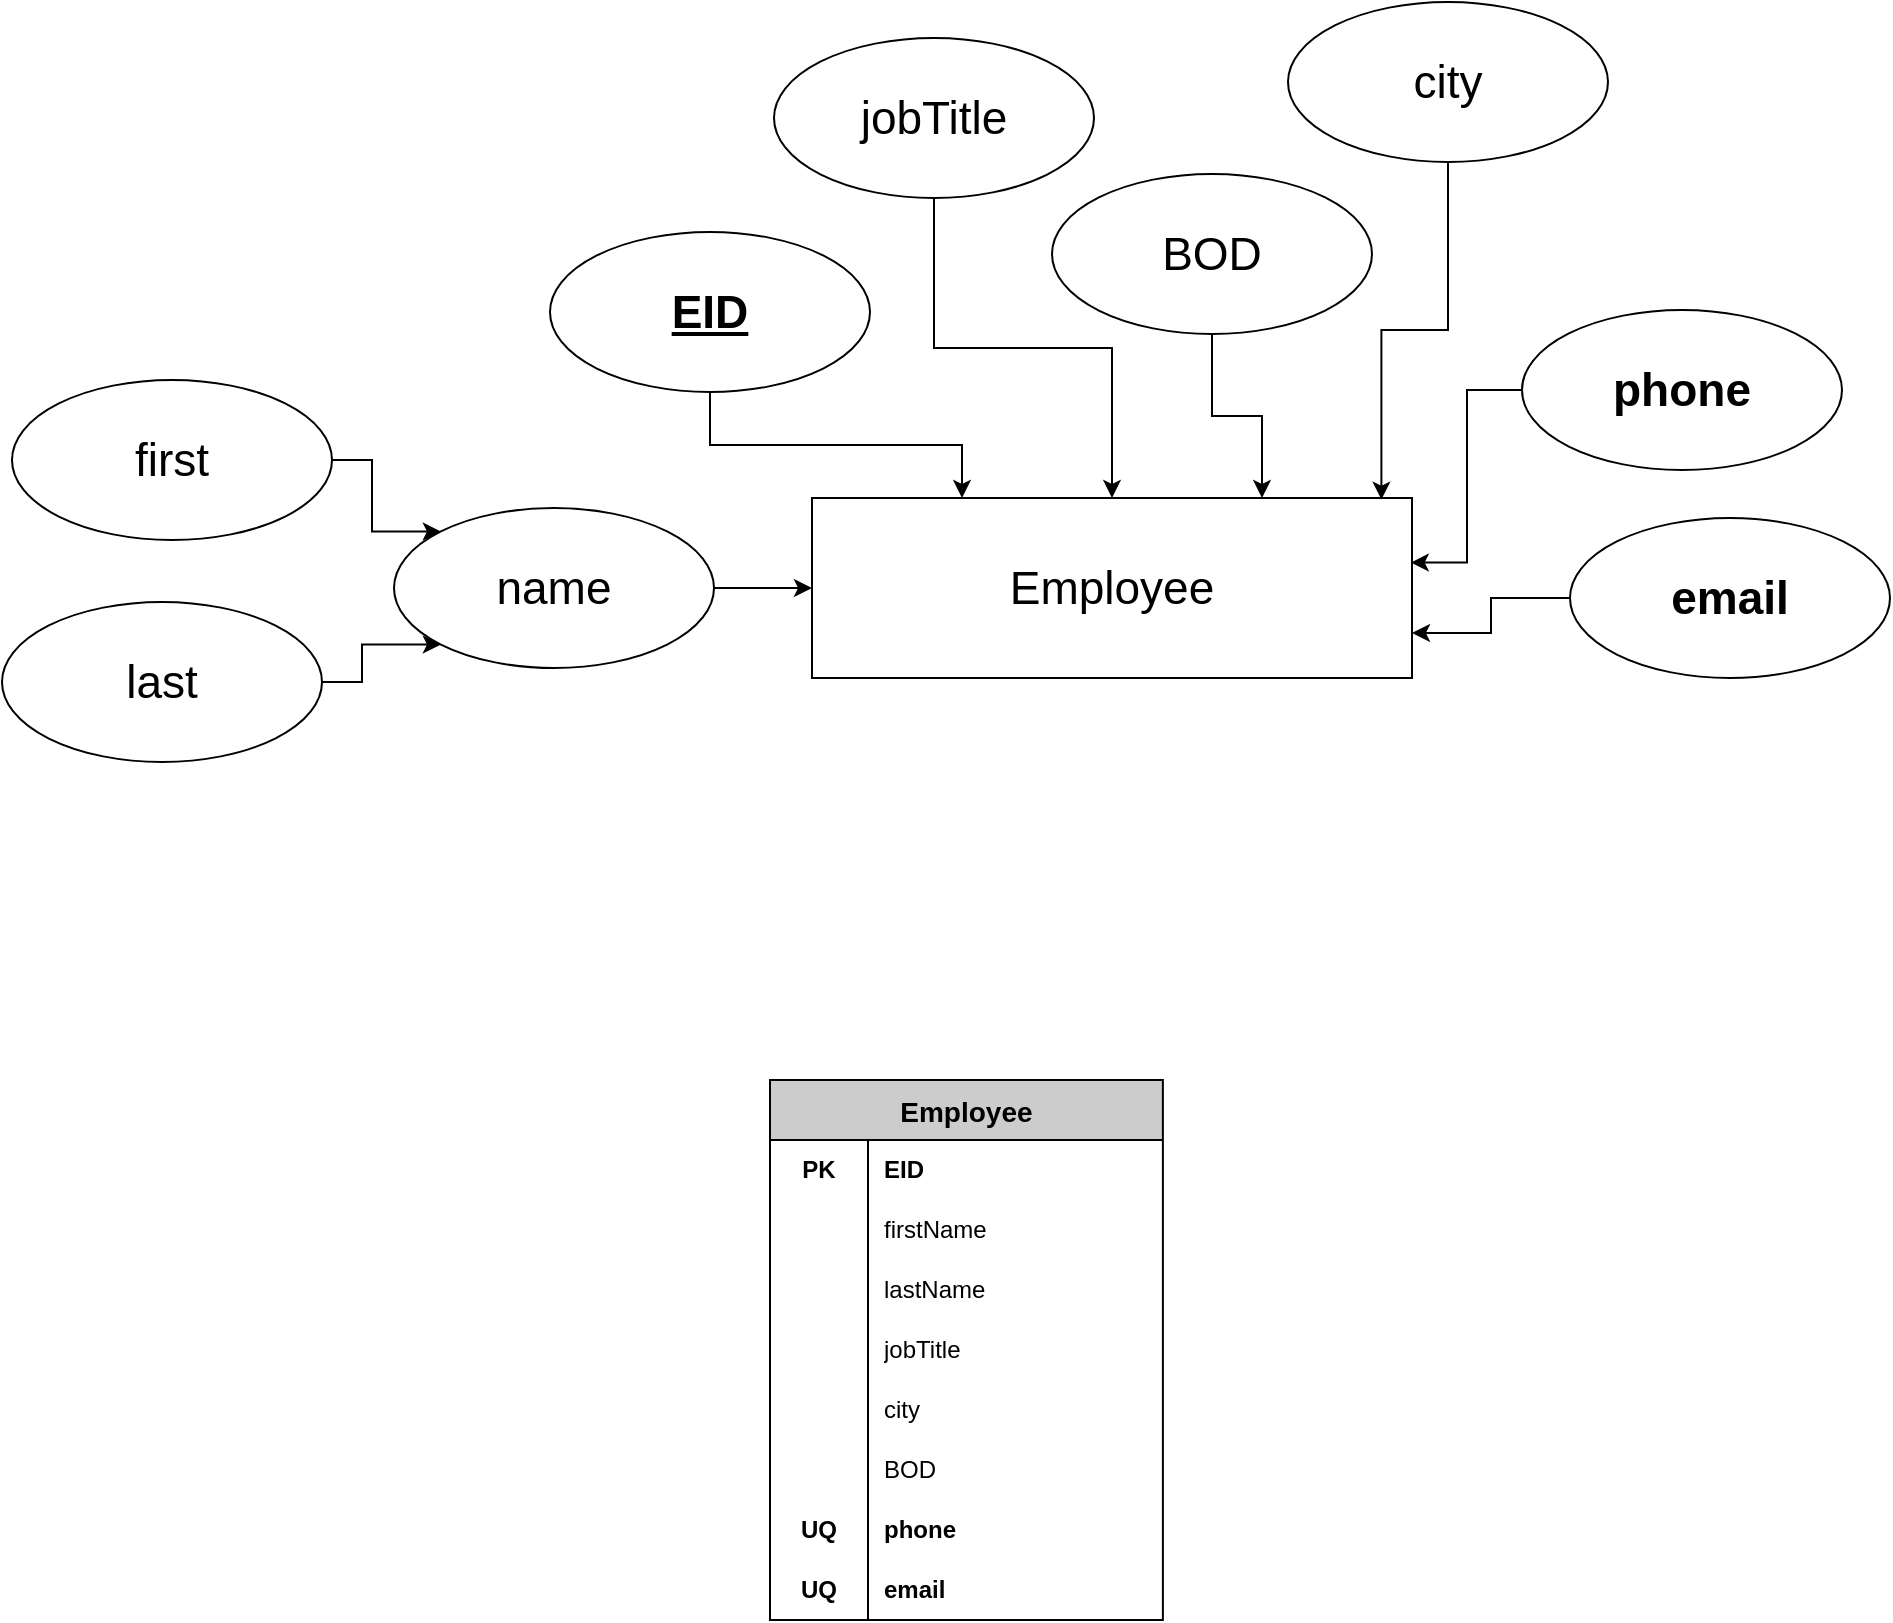 <mxfile version="17.2.1" type="device"><diagram id="8RjbIK5QXrq4JkLx28KR" name="Page-1"><mxGraphModel dx="1038" dy="689" grid="0" gridSize="10" guides="1" tooltips="1" connect="1" arrows="1" fold="1" page="1" pageScale="1" pageWidth="2000" pageHeight="2000" math="0" shadow="0"><root><mxCell id="0"/><mxCell id="1" parent="0"/><mxCell id="9Mw6o8pSHjOCwSvUzz3K-1" value="&lt;font style=&quot;font-size: 23px&quot;&gt;Employee&lt;/font&gt;" style="rounded=0;whiteSpace=wrap;html=1;" vertex="1" parent="1"><mxGeometry x="581" y="587" width="300" height="90" as="geometry"/></mxCell><mxCell id="9Mw6o8pSHjOCwSvUzz3K-3" style="edgeStyle=orthogonalEdgeStyle;rounded=0;orthogonalLoop=1;jettySize=auto;html=1;entryX=0.25;entryY=0;entryDx=0;entryDy=0;fontSize=23;" edge="1" parent="1" source="9Mw6o8pSHjOCwSvUzz3K-2" target="9Mw6o8pSHjOCwSvUzz3K-1"><mxGeometry relative="1" as="geometry"/></mxCell><mxCell id="9Mw6o8pSHjOCwSvUzz3K-2" value="&lt;u&gt;&lt;b&gt;EID&lt;/b&gt;&lt;/u&gt;" style="ellipse;whiteSpace=wrap;html=1;fontSize=23;" vertex="1" parent="1"><mxGeometry x="450" y="454" width="160" height="80" as="geometry"/></mxCell><mxCell id="9Mw6o8pSHjOCwSvUzz3K-8" style="edgeStyle=orthogonalEdgeStyle;rounded=0;orthogonalLoop=1;jettySize=auto;html=1;entryX=0;entryY=0;entryDx=0;entryDy=0;fontSize=23;" edge="1" parent="1" source="9Mw6o8pSHjOCwSvUzz3K-4" target="9Mw6o8pSHjOCwSvUzz3K-6"><mxGeometry relative="1" as="geometry"/></mxCell><mxCell id="9Mw6o8pSHjOCwSvUzz3K-4" value="first" style="ellipse;whiteSpace=wrap;html=1;fontSize=23;" vertex="1" parent="1"><mxGeometry x="181" y="528" width="160" height="80" as="geometry"/></mxCell><mxCell id="9Mw6o8pSHjOCwSvUzz3K-9" style="edgeStyle=orthogonalEdgeStyle;rounded=0;orthogonalLoop=1;jettySize=auto;html=1;entryX=0;entryY=1;entryDx=0;entryDy=0;fontSize=23;" edge="1" parent="1" source="9Mw6o8pSHjOCwSvUzz3K-5" target="9Mw6o8pSHjOCwSvUzz3K-6"><mxGeometry relative="1" as="geometry"/></mxCell><mxCell id="9Mw6o8pSHjOCwSvUzz3K-5" value="last" style="ellipse;whiteSpace=wrap;html=1;fontSize=23;" vertex="1" parent="1"><mxGeometry x="176" y="639" width="160" height="80" as="geometry"/></mxCell><mxCell id="9Mw6o8pSHjOCwSvUzz3K-7" style="edgeStyle=orthogonalEdgeStyle;rounded=0;orthogonalLoop=1;jettySize=auto;html=1;entryX=0;entryY=0.5;entryDx=0;entryDy=0;fontSize=23;" edge="1" parent="1" source="9Mw6o8pSHjOCwSvUzz3K-6" target="9Mw6o8pSHjOCwSvUzz3K-1"><mxGeometry relative="1" as="geometry"/></mxCell><mxCell id="9Mw6o8pSHjOCwSvUzz3K-6" value="name" style="ellipse;whiteSpace=wrap;html=1;fontSize=23;" vertex="1" parent="1"><mxGeometry x="372" y="592" width="160" height="80" as="geometry"/></mxCell><mxCell id="9Mw6o8pSHjOCwSvUzz3K-11" style="edgeStyle=orthogonalEdgeStyle;rounded=0;orthogonalLoop=1;jettySize=auto;html=1;fontSize=23;" edge="1" parent="1" source="9Mw6o8pSHjOCwSvUzz3K-10" target="9Mw6o8pSHjOCwSvUzz3K-1"><mxGeometry relative="1" as="geometry"/></mxCell><mxCell id="9Mw6o8pSHjOCwSvUzz3K-10" value="jobTitle" style="ellipse;whiteSpace=wrap;html=1;fontSize=23;" vertex="1" parent="1"><mxGeometry x="562" y="357" width="160" height="80" as="geometry"/></mxCell><mxCell id="9Mw6o8pSHjOCwSvUzz3K-13" style="edgeStyle=orthogonalEdgeStyle;rounded=0;orthogonalLoop=1;jettySize=auto;html=1;entryX=0.75;entryY=0;entryDx=0;entryDy=0;fontSize=23;" edge="1" parent="1" source="9Mw6o8pSHjOCwSvUzz3K-12" target="9Mw6o8pSHjOCwSvUzz3K-1"><mxGeometry relative="1" as="geometry"/></mxCell><mxCell id="9Mw6o8pSHjOCwSvUzz3K-12" value="BOD" style="ellipse;whiteSpace=wrap;html=1;fontSize=23;" vertex="1" parent="1"><mxGeometry x="701" y="425" width="160" height="80" as="geometry"/></mxCell><mxCell id="9Mw6o8pSHjOCwSvUzz3K-15" style="edgeStyle=orthogonalEdgeStyle;rounded=0;orthogonalLoop=1;jettySize=auto;html=1;entryX=0.998;entryY=0.359;entryDx=0;entryDy=0;entryPerimeter=0;fontSize=23;" edge="1" parent="1" source="9Mw6o8pSHjOCwSvUzz3K-14" target="9Mw6o8pSHjOCwSvUzz3K-1"><mxGeometry relative="1" as="geometry"/></mxCell><mxCell id="9Mw6o8pSHjOCwSvUzz3K-14" value="&lt;b&gt;phone&lt;/b&gt;" style="ellipse;whiteSpace=wrap;html=1;fontSize=23;" vertex="1" parent="1"><mxGeometry x="936" y="493" width="160" height="80" as="geometry"/></mxCell><mxCell id="9Mw6o8pSHjOCwSvUzz3K-17" style="edgeStyle=orthogonalEdgeStyle;rounded=0;orthogonalLoop=1;jettySize=auto;html=1;entryX=1;entryY=0.75;entryDx=0;entryDy=0;fontSize=23;" edge="1" parent="1" source="9Mw6o8pSHjOCwSvUzz3K-16" target="9Mw6o8pSHjOCwSvUzz3K-1"><mxGeometry relative="1" as="geometry"/></mxCell><mxCell id="9Mw6o8pSHjOCwSvUzz3K-16" value="&lt;b&gt;email&lt;/b&gt;" style="ellipse;whiteSpace=wrap;html=1;fontSize=23;" vertex="1" parent="1"><mxGeometry x="960" y="597" width="160" height="80" as="geometry"/></mxCell><mxCell id="9Mw6o8pSHjOCwSvUzz3K-22" value="Employee" style="shape=table;startSize=30;container=1;collapsible=0;childLayout=tableLayout;fixedRows=1;rowLines=0;fontStyle=1;rounded=0;shadow=0;labelBackgroundColor=none;labelBorderColor=none;sketch=0;strokeColor=default;strokeWidth=1;fillColor=#CCCCCC;gradientColor=none;gradientDirection=radial;fontSize=14;" vertex="1" parent="1"><mxGeometry x="560" y="878" width="196.44" height="270" as="geometry"/></mxCell><mxCell id="9Mw6o8pSHjOCwSvUzz3K-23" value="" style="shape=tableRow;horizontal=0;startSize=0;swimlaneHead=0;swimlaneBody=0;top=0;left=0;bottom=0;right=0;collapsible=0;dropTarget=0;fillColor=none;points=[[0,0.5],[1,0.5]];portConstraint=eastwest;rounded=0;shadow=0;labelBackgroundColor=none;labelBorderColor=none;sketch=0;strokeColor=default;strokeWidth=1;" vertex="1" parent="9Mw6o8pSHjOCwSvUzz3K-22"><mxGeometry y="30" width="196.44" height="30" as="geometry"/></mxCell><mxCell id="9Mw6o8pSHjOCwSvUzz3K-24" value="&lt;b&gt;PK&lt;/b&gt;" style="shape=partialRectangle;html=1;whiteSpace=wrap;connectable=0;fillColor=none;top=0;left=0;bottom=0;right=0;overflow=hidden;rounded=0;shadow=0;labelBackgroundColor=none;labelBorderColor=none;sketch=0;strokeColor=default;strokeWidth=1;" vertex="1" parent="9Mw6o8pSHjOCwSvUzz3K-23"><mxGeometry width="49" height="30" as="geometry"><mxRectangle width="49" height="30" as="alternateBounds"/></mxGeometry></mxCell><mxCell id="9Mw6o8pSHjOCwSvUzz3K-25" value="&lt;b&gt;EID&lt;/b&gt;" style="shape=partialRectangle;html=1;whiteSpace=wrap;connectable=0;fillColor=none;top=0;left=0;bottom=0;right=0;align=left;spacingLeft=6;overflow=hidden;rounded=0;shadow=0;labelBackgroundColor=none;labelBorderColor=none;sketch=0;strokeColor=default;strokeWidth=1;fontSize=12;" vertex="1" parent="9Mw6o8pSHjOCwSvUzz3K-23"><mxGeometry x="49" width="147" height="30" as="geometry"><mxRectangle width="147" height="30" as="alternateBounds"/></mxGeometry></mxCell><mxCell id="9Mw6o8pSHjOCwSvUzz3K-29" value="" style="shape=tableRow;horizontal=0;startSize=0;swimlaneHead=0;swimlaneBody=0;top=0;left=0;bottom=0;right=0;collapsible=0;dropTarget=0;fillColor=none;points=[[0,0.5],[1,0.5]];portConstraint=eastwest;rounded=0;shadow=0;labelBackgroundColor=none;labelBorderColor=none;sketch=0;strokeColor=default;strokeWidth=1;" vertex="1" parent="9Mw6o8pSHjOCwSvUzz3K-22"><mxGeometry y="60" width="196.44" height="30" as="geometry"/></mxCell><mxCell id="9Mw6o8pSHjOCwSvUzz3K-30" value="" style="shape=partialRectangle;html=1;whiteSpace=wrap;connectable=0;fillColor=none;top=0;left=0;bottom=0;right=0;overflow=hidden;rounded=0;shadow=0;labelBackgroundColor=none;labelBorderColor=none;sketch=0;strokeColor=default;strokeWidth=1;" vertex="1" parent="9Mw6o8pSHjOCwSvUzz3K-29"><mxGeometry width="49" height="30" as="geometry"><mxRectangle width="49" height="30" as="alternateBounds"/></mxGeometry></mxCell><mxCell id="9Mw6o8pSHjOCwSvUzz3K-31" value="firstName" style="shape=partialRectangle;html=1;whiteSpace=wrap;connectable=0;fillColor=none;top=0;left=0;bottom=0;right=0;align=left;spacingLeft=6;overflow=hidden;rounded=0;shadow=0;labelBackgroundColor=none;labelBorderColor=none;sketch=0;strokeColor=default;strokeWidth=1;fontSize=12;" vertex="1" parent="9Mw6o8pSHjOCwSvUzz3K-29"><mxGeometry x="49" width="147" height="30" as="geometry"><mxRectangle width="147" height="30" as="alternateBounds"/></mxGeometry></mxCell><mxCell id="9Mw6o8pSHjOCwSvUzz3K-32" value="" style="shape=tableRow;horizontal=0;startSize=0;swimlaneHead=0;swimlaneBody=0;top=0;left=0;bottom=0;right=0;collapsible=0;dropTarget=0;fillColor=none;points=[[0,0.5],[1,0.5]];portConstraint=eastwest;rounded=0;shadow=0;labelBackgroundColor=none;labelBorderColor=none;sketch=0;strokeColor=default;strokeWidth=1;" vertex="1" parent="9Mw6o8pSHjOCwSvUzz3K-22"><mxGeometry y="90" width="196.44" height="30" as="geometry"/></mxCell><mxCell id="9Mw6o8pSHjOCwSvUzz3K-33" value="" style="shape=partialRectangle;html=1;whiteSpace=wrap;connectable=0;fillColor=none;top=0;left=0;bottom=0;right=0;overflow=hidden;rounded=0;shadow=0;labelBackgroundColor=none;labelBorderColor=none;sketch=0;strokeColor=default;strokeWidth=1;" vertex="1" parent="9Mw6o8pSHjOCwSvUzz3K-32"><mxGeometry width="49" height="30" as="geometry"><mxRectangle width="49" height="30" as="alternateBounds"/></mxGeometry></mxCell><mxCell id="9Mw6o8pSHjOCwSvUzz3K-34" value="lastName" style="shape=partialRectangle;html=1;whiteSpace=wrap;connectable=0;fillColor=none;top=0;left=0;bottom=0;right=0;align=left;spacingLeft=6;overflow=hidden;rounded=0;shadow=0;labelBackgroundColor=none;labelBorderColor=none;sketch=0;strokeColor=default;strokeWidth=1;fontSize=12;" vertex="1" parent="9Mw6o8pSHjOCwSvUzz3K-32"><mxGeometry x="49" width="147" height="30" as="geometry"><mxRectangle width="147" height="30" as="alternateBounds"/></mxGeometry></mxCell><mxCell id="9Mw6o8pSHjOCwSvUzz3K-35" value="" style="shape=tableRow;horizontal=0;startSize=0;swimlaneHead=0;swimlaneBody=0;top=0;left=0;bottom=0;right=0;collapsible=0;dropTarget=0;fillColor=none;points=[[0,0.5],[1,0.5]];portConstraint=eastwest;rounded=0;shadow=0;labelBackgroundColor=none;labelBorderColor=none;sketch=0;strokeColor=default;strokeWidth=1;" vertex="1" parent="9Mw6o8pSHjOCwSvUzz3K-22"><mxGeometry y="120" width="196.44" height="30" as="geometry"/></mxCell><mxCell id="9Mw6o8pSHjOCwSvUzz3K-36" value="" style="shape=partialRectangle;html=1;whiteSpace=wrap;connectable=0;fillColor=none;top=0;left=0;bottom=0;right=0;overflow=hidden;rounded=0;shadow=0;labelBackgroundColor=none;labelBorderColor=none;sketch=0;strokeColor=default;strokeWidth=1;" vertex="1" parent="9Mw6o8pSHjOCwSvUzz3K-35"><mxGeometry width="49" height="30" as="geometry"><mxRectangle width="49" height="30" as="alternateBounds"/></mxGeometry></mxCell><mxCell id="9Mw6o8pSHjOCwSvUzz3K-37" value="jobTitle" style="shape=partialRectangle;html=1;whiteSpace=wrap;connectable=0;fillColor=none;top=0;left=0;bottom=0;right=0;align=left;spacingLeft=6;overflow=hidden;rounded=0;shadow=0;labelBackgroundColor=none;labelBorderColor=none;sketch=0;strokeColor=default;strokeWidth=1;fontSize=12;" vertex="1" parent="9Mw6o8pSHjOCwSvUzz3K-35"><mxGeometry x="49" width="147" height="30" as="geometry"><mxRectangle width="147" height="30" as="alternateBounds"/></mxGeometry></mxCell><mxCell id="9Mw6o8pSHjOCwSvUzz3K-38" value="" style="shape=tableRow;horizontal=0;startSize=0;swimlaneHead=0;swimlaneBody=0;top=0;left=0;bottom=0;right=0;collapsible=0;dropTarget=0;fillColor=none;points=[[0,0.5],[1,0.5]];portConstraint=eastwest;rounded=0;shadow=0;labelBackgroundColor=none;labelBorderColor=none;sketch=0;strokeColor=default;strokeWidth=1;" vertex="1" parent="9Mw6o8pSHjOCwSvUzz3K-22"><mxGeometry y="150" width="196.44" height="30" as="geometry"/></mxCell><mxCell id="9Mw6o8pSHjOCwSvUzz3K-39" value="" style="shape=partialRectangle;html=1;whiteSpace=wrap;connectable=0;fillColor=none;top=0;left=0;bottom=0;right=0;overflow=hidden;rounded=0;shadow=0;labelBackgroundColor=none;labelBorderColor=none;sketch=0;strokeColor=default;strokeWidth=1;" vertex="1" parent="9Mw6o8pSHjOCwSvUzz3K-38"><mxGeometry width="49" height="30" as="geometry"><mxRectangle width="49" height="30" as="alternateBounds"/></mxGeometry></mxCell><mxCell id="9Mw6o8pSHjOCwSvUzz3K-40" value="city" style="shape=partialRectangle;html=1;whiteSpace=wrap;connectable=0;fillColor=none;top=0;left=0;bottom=0;right=0;align=left;spacingLeft=6;overflow=hidden;rounded=0;shadow=0;labelBackgroundColor=none;labelBorderColor=none;sketch=0;strokeColor=default;strokeWidth=1;fontSize=12;" vertex="1" parent="9Mw6o8pSHjOCwSvUzz3K-38"><mxGeometry x="49" width="147" height="30" as="geometry"><mxRectangle width="147" height="30" as="alternateBounds"/></mxGeometry></mxCell><mxCell id="9Mw6o8pSHjOCwSvUzz3K-41" value="" style="shape=tableRow;horizontal=0;startSize=0;swimlaneHead=0;swimlaneBody=0;top=0;left=0;bottom=0;right=0;collapsible=0;dropTarget=0;fillColor=none;points=[[0,0.5],[1,0.5]];portConstraint=eastwest;rounded=0;shadow=0;labelBackgroundColor=none;labelBorderColor=none;sketch=0;strokeColor=default;strokeWidth=1;" vertex="1" parent="9Mw6o8pSHjOCwSvUzz3K-22"><mxGeometry y="180" width="196.44" height="30" as="geometry"/></mxCell><mxCell id="9Mw6o8pSHjOCwSvUzz3K-42" value="" style="shape=partialRectangle;html=1;whiteSpace=wrap;connectable=0;fillColor=none;top=0;left=0;bottom=0;right=0;overflow=hidden;rounded=0;shadow=0;labelBackgroundColor=none;labelBorderColor=none;sketch=0;strokeColor=default;strokeWidth=1;" vertex="1" parent="9Mw6o8pSHjOCwSvUzz3K-41"><mxGeometry width="49" height="30" as="geometry"><mxRectangle width="49" height="30" as="alternateBounds"/></mxGeometry></mxCell><mxCell id="9Mw6o8pSHjOCwSvUzz3K-43" value="BOD" style="shape=partialRectangle;html=1;whiteSpace=wrap;connectable=0;fillColor=none;top=0;left=0;bottom=0;right=0;align=left;spacingLeft=6;overflow=hidden;rounded=0;shadow=0;labelBackgroundColor=none;labelBorderColor=none;sketch=0;strokeColor=default;strokeWidth=1;fontSize=12;" vertex="1" parent="9Mw6o8pSHjOCwSvUzz3K-41"><mxGeometry x="49" width="147" height="30" as="geometry"><mxRectangle width="147" height="30" as="alternateBounds"/></mxGeometry></mxCell><mxCell id="9Mw6o8pSHjOCwSvUzz3K-50" value="" style="shape=tableRow;horizontal=0;startSize=0;swimlaneHead=0;swimlaneBody=0;top=0;left=0;bottom=0;right=0;collapsible=0;dropTarget=0;fillColor=none;points=[[0,0.5],[1,0.5]];portConstraint=eastwest;rounded=0;shadow=0;labelBackgroundColor=none;labelBorderColor=none;sketch=0;strokeColor=default;strokeWidth=1;" vertex="1" parent="9Mw6o8pSHjOCwSvUzz3K-22"><mxGeometry y="210" width="196.44" height="30" as="geometry"/></mxCell><mxCell id="9Mw6o8pSHjOCwSvUzz3K-51" value="&lt;b&gt;UQ&lt;/b&gt;" style="shape=partialRectangle;html=1;whiteSpace=wrap;connectable=0;fillColor=none;top=0;left=0;bottom=0;right=0;overflow=hidden;rounded=0;shadow=0;labelBackgroundColor=none;labelBorderColor=none;sketch=0;strokeColor=default;strokeWidth=1;" vertex="1" parent="9Mw6o8pSHjOCwSvUzz3K-50"><mxGeometry width="49" height="30" as="geometry"><mxRectangle width="49" height="30" as="alternateBounds"/></mxGeometry></mxCell><mxCell id="9Mw6o8pSHjOCwSvUzz3K-52" value="&lt;b&gt;phone&lt;/b&gt;" style="shape=partialRectangle;html=1;whiteSpace=wrap;connectable=0;fillColor=none;top=0;left=0;bottom=0;right=0;align=left;spacingLeft=6;overflow=hidden;rounded=0;shadow=0;labelBackgroundColor=none;labelBorderColor=none;sketch=0;strokeColor=default;strokeWidth=1;fontSize=12;" vertex="1" parent="9Mw6o8pSHjOCwSvUzz3K-50"><mxGeometry x="49" width="147" height="30" as="geometry"><mxRectangle width="147" height="30" as="alternateBounds"/></mxGeometry></mxCell><mxCell id="9Mw6o8pSHjOCwSvUzz3K-53" value="" style="shape=tableRow;horizontal=0;startSize=0;swimlaneHead=0;swimlaneBody=0;top=0;left=0;bottom=0;right=0;collapsible=0;dropTarget=0;fillColor=none;points=[[0,0.5],[1,0.5]];portConstraint=eastwest;rounded=0;shadow=0;labelBackgroundColor=none;labelBorderColor=none;sketch=0;strokeColor=default;strokeWidth=1;" vertex="1" parent="9Mw6o8pSHjOCwSvUzz3K-22"><mxGeometry y="240" width="196.44" height="30" as="geometry"/></mxCell><mxCell id="9Mw6o8pSHjOCwSvUzz3K-54" value="&lt;b&gt;UQ&lt;/b&gt;" style="shape=partialRectangle;html=1;whiteSpace=wrap;connectable=0;fillColor=none;top=0;left=0;bottom=0;right=0;overflow=hidden;rounded=0;shadow=0;labelBackgroundColor=none;labelBorderColor=none;sketch=0;strokeColor=default;strokeWidth=1;" vertex="1" parent="9Mw6o8pSHjOCwSvUzz3K-53"><mxGeometry width="49" height="30" as="geometry"><mxRectangle width="49" height="30" as="alternateBounds"/></mxGeometry></mxCell><mxCell id="9Mw6o8pSHjOCwSvUzz3K-55" value="&lt;b&gt;email&lt;/b&gt;" style="shape=partialRectangle;html=1;whiteSpace=wrap;connectable=0;fillColor=none;top=0;left=0;bottom=0;right=0;align=left;spacingLeft=6;overflow=hidden;rounded=0;shadow=0;labelBackgroundColor=none;labelBorderColor=none;sketch=0;strokeColor=default;strokeWidth=1;fontSize=12;" vertex="1" parent="9Mw6o8pSHjOCwSvUzz3K-53"><mxGeometry x="49" width="147" height="30" as="geometry"><mxRectangle width="147" height="30" as="alternateBounds"/></mxGeometry></mxCell><mxCell id="9Mw6o8pSHjOCwSvUzz3K-57" style="edgeStyle=orthogonalEdgeStyle;rounded=0;orthogonalLoop=1;jettySize=auto;html=1;entryX=0.949;entryY=0.009;entryDx=0;entryDy=0;entryPerimeter=0;fontSize=23;" edge="1" parent="1" source="9Mw6o8pSHjOCwSvUzz3K-56" target="9Mw6o8pSHjOCwSvUzz3K-1"><mxGeometry relative="1" as="geometry"/></mxCell><mxCell id="9Mw6o8pSHjOCwSvUzz3K-56" value="city" style="ellipse;whiteSpace=wrap;html=1;fontSize=23;" vertex="1" parent="1"><mxGeometry x="819" y="339" width="160" height="80" as="geometry"/></mxCell></root></mxGraphModel></diagram></mxfile>